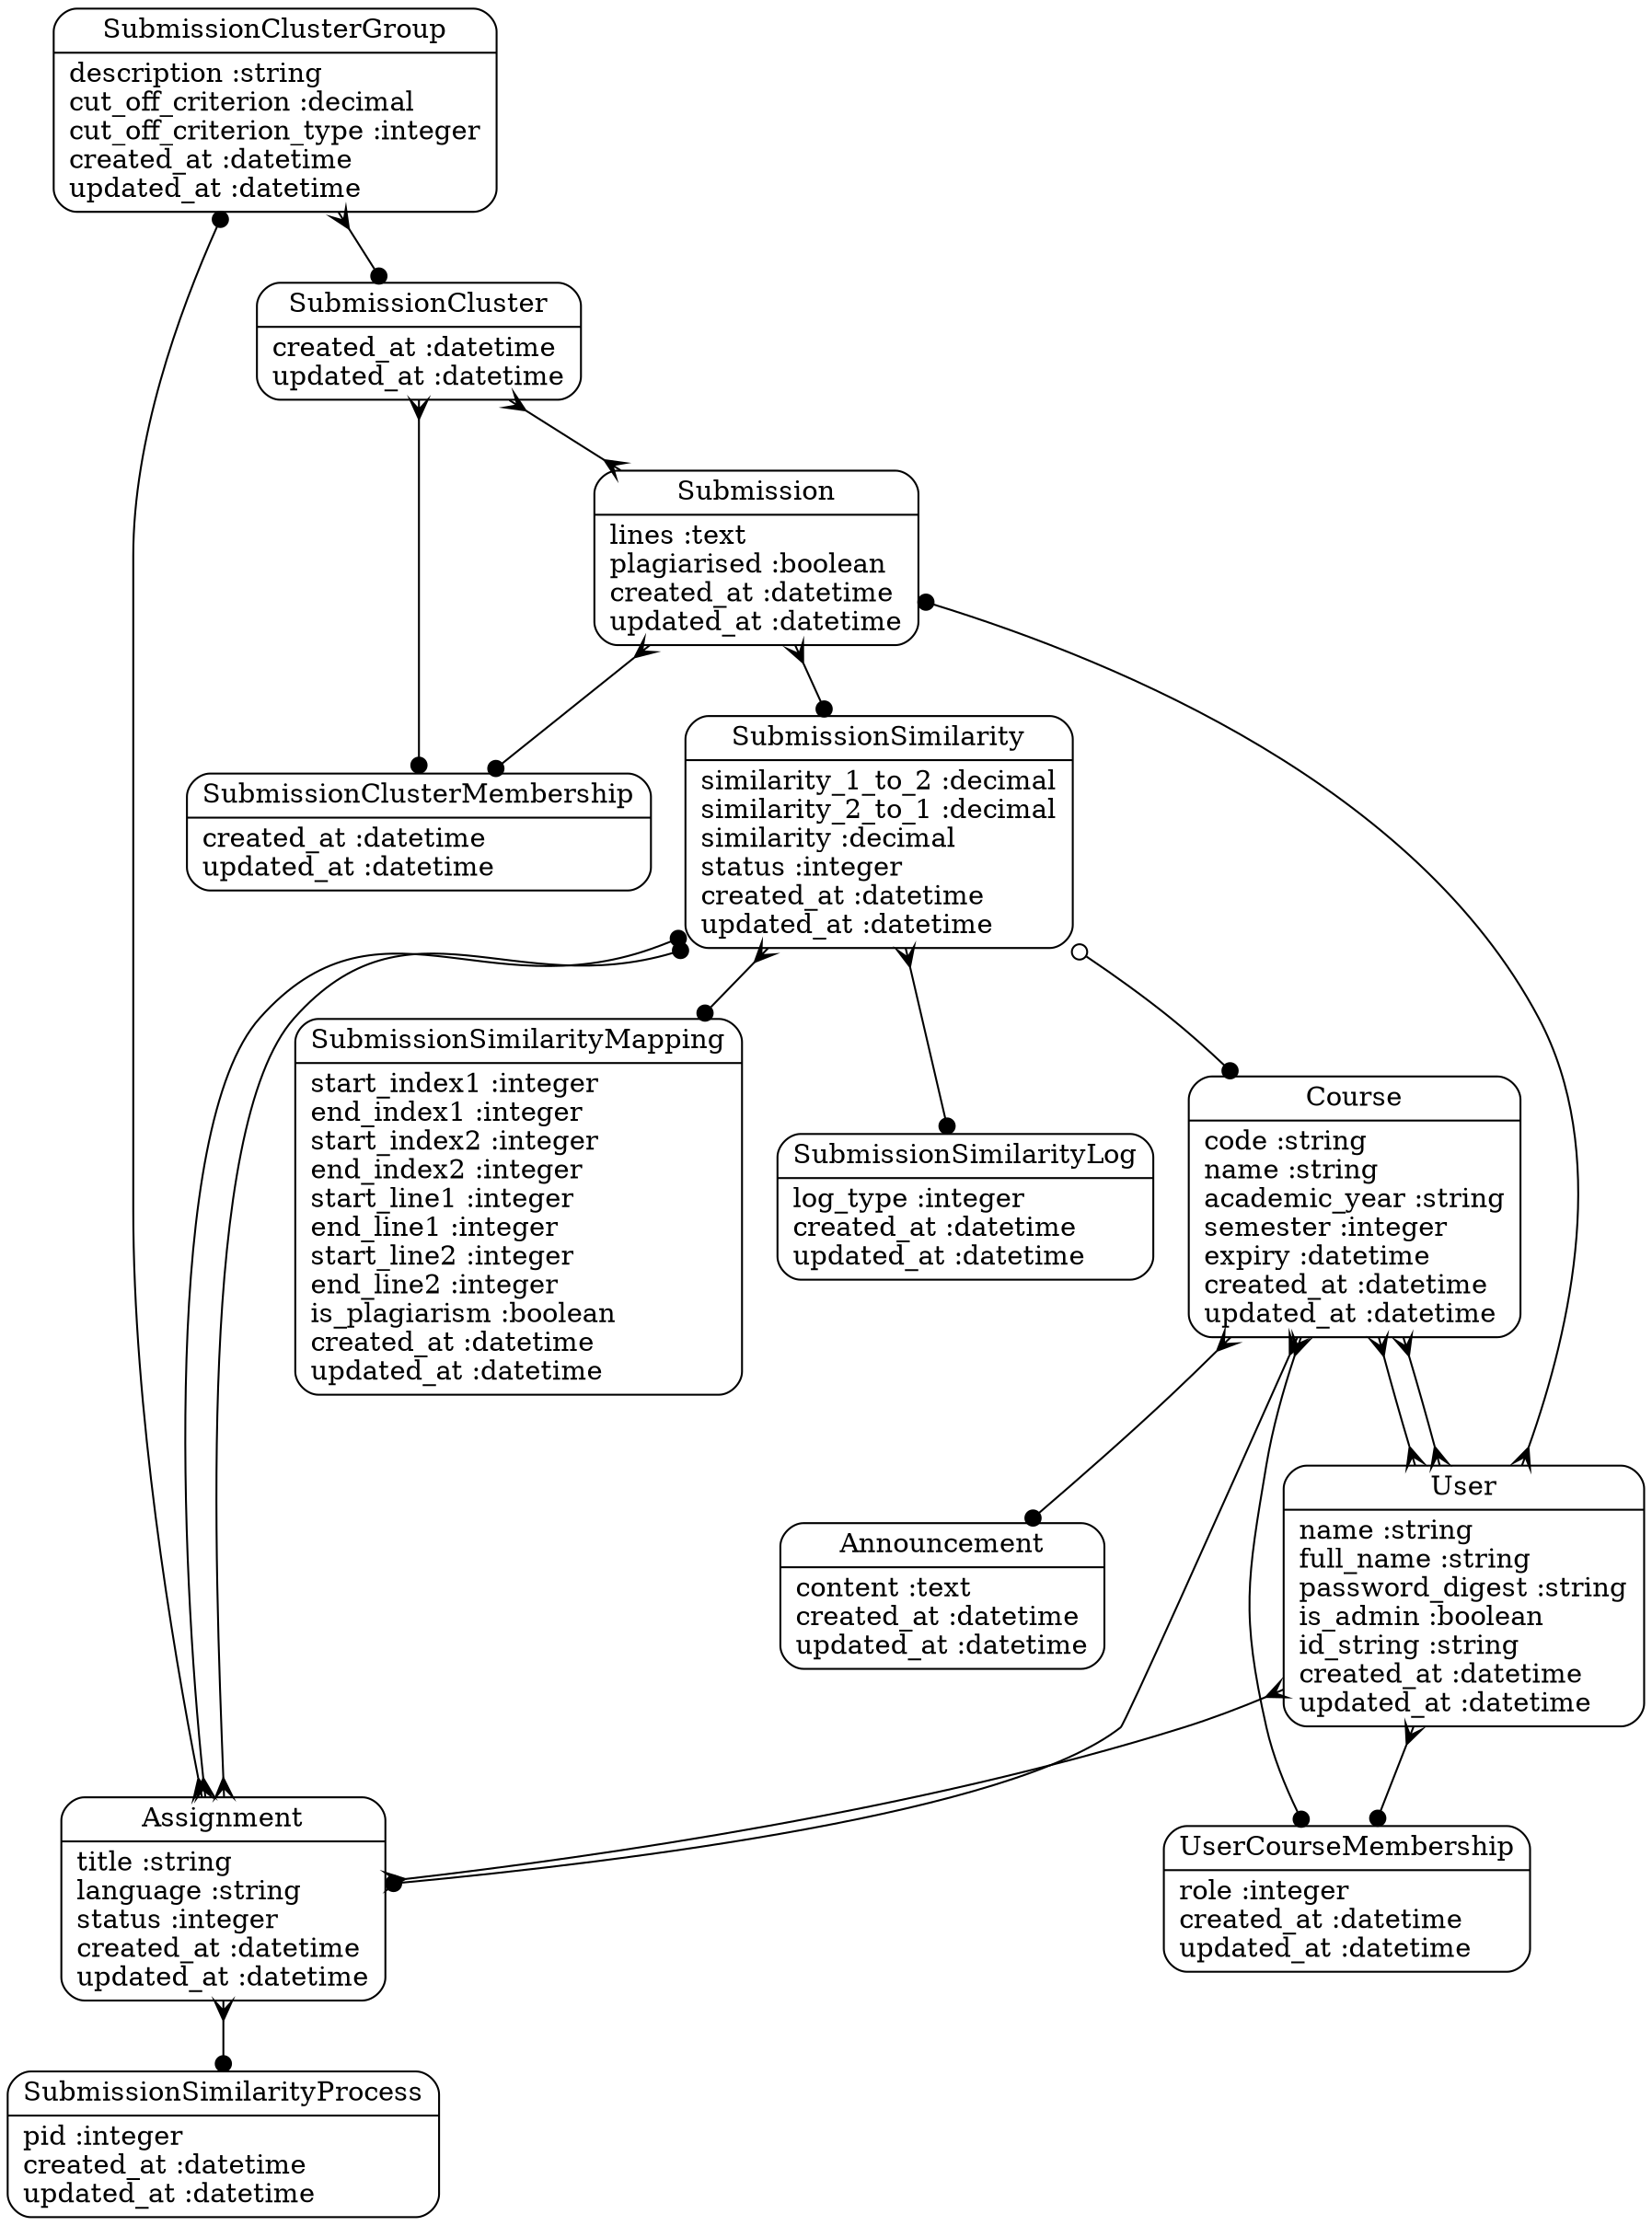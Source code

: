 digraph models_diagram {
	graph[overlap=false, splines=true]
	"SubmissionClusterGroup" [shape=Mrecord, label="{SubmissionClusterGroup|description :string\lcut_off_criterion :decimal\lcut_off_criterion_type :integer\lcreated_at :datetime\lupdated_at :datetime\l}"]
	"Course" [shape=Mrecord, label="{Course|code :string\lname :string\lacademic_year :string\lsemester :integer\lexpiry :datetime\lcreated_at :datetime\lupdated_at :datetime\l}"]
	"SubmissionClusterMembership" [shape=Mrecord, label="{SubmissionClusterMembership|created_at :datetime\lupdated_at :datetime\l}"]
	"SubmissionSimilarityMapping" [shape=Mrecord, label="{SubmissionSimilarityMapping|start_index1 :integer\lend_index1 :integer\lstart_index2 :integer\lend_index2 :integer\lstart_line1 :integer\lend_line1 :integer\lstart_line2 :integer\lend_line2 :integer\lis_plagiarism :boolean\lcreated_at :datetime\lupdated_at :datetime\l}"]
	"SubmissionSimilarityLog" [shape=Mrecord, label="{SubmissionSimilarityLog|log_type :integer\lcreated_at :datetime\lupdated_at :datetime\l}"]
	"Announcement" [shape=Mrecord, label="{Announcement|content :text\lcreated_at :datetime\lupdated_at :datetime\l}"]
	"SubmissionSimilarityProcess" [shape=Mrecord, label="{SubmissionSimilarityProcess|pid :integer\lcreated_at :datetime\lupdated_at :datetime\l}"]
	"Assignment" [shape=Mrecord, label="{Assignment|title :string\llanguage :string\lstatus :integer\lcreated_at :datetime\lupdated_at :datetime\l}"]
	"UserCourseMembership" [shape=Mrecord, label="{UserCourseMembership|role :integer\lcreated_at :datetime\lupdated_at :datetime\l}"]
	"SubmissionCluster" [shape=Mrecord, label="{SubmissionCluster|created_at :datetime\lupdated_at :datetime\l}"]
	"Submission" [shape=Mrecord, label="{Submission|lines :text\lplagiarised :boolean\lcreated_at :datetime\lupdated_at :datetime\l}"]
	"User" [shape=Mrecord, label="{User|name :string\lfull_name :string\lpassword_digest :string\lis_admin :boolean\lid_string :string\lcreated_at :datetime\lupdated_at :datetime\l}"]
	"SubmissionSimilarity" [shape=Mrecord, label="{SubmissionSimilarity|similarity_1_to_2 :decimal\lsimilarity_2_to_1 :decimal\lsimilarity :decimal\lstatus :integer\lcreated_at :datetime\lupdated_at :datetime\l}"]
	"SubmissionClusterGroup" -> "SubmissionCluster" [arrowtail=crow, arrowhead=dot, dir=both]
	"Course" -> "Announcement" [arrowtail=crow, arrowhead=dot, dir=both]
	"Course" -> "Assignment" [arrowtail=crow, arrowhead=dot, dir=both]
	"Course" -> "UserCourseMembership" [arrowtail=crow, arrowhead=dot, dir=both]
	"Course" -> "User" [arrowtail=crow, arrowhead=crow, dir=both]
	"Assignment" -> "SubmissionSimilarity" [arrowtail=crow, arrowhead=dot, dir=both]
	"Assignment" -> "SubmissionClusterGroup" [arrowtail=crow, arrowhead=dot, dir=both]
	"Assignment" -> "SubmissionSimilarityProcess" [arrowtail=crow, arrowhead=dot, dir=both]
	"Assignment" -> "SubmissionSimilarity" [arrowtail=crow, arrowhead=dot, dir=both]
	"SubmissionCluster" -> "SubmissionClusterMembership" [arrowtail=crow, arrowhead=dot, dir=both]
	"SubmissionCluster" -> "Submission" [arrowtail=crow, arrowhead=crow, dir=both]
	"Submission" -> "SubmissionSimilarity" [arrowtail=crow, arrowhead=dot, dir=both]
	"Submission" -> "SubmissionClusterMembership" [arrowtail=crow, arrowhead=dot, dir=both]
	"User" -> "UserCourseMembership" [arrowtail=crow, arrowhead=dot, dir=both]
	"User" -> "Course" [arrowtail=crow, arrowhead=crow, dir=both]
	"User" -> "Assignment" [arrowtail=crow, arrowhead=crow, dir=both]
	"User" -> "Submission" [arrowtail=crow, arrowhead=dot, dir=both]
	"SubmissionSimilarity" -> "Course" [arrowtail=odot, arrowhead=dot, dir=both]
	"SubmissionSimilarity" -> "SubmissionSimilarityMapping" [arrowtail=crow, arrowhead=dot, dir=both]
	"SubmissionSimilarity" -> "SubmissionSimilarityLog" [arrowtail=crow, arrowhead=dot, dir=both]
}
